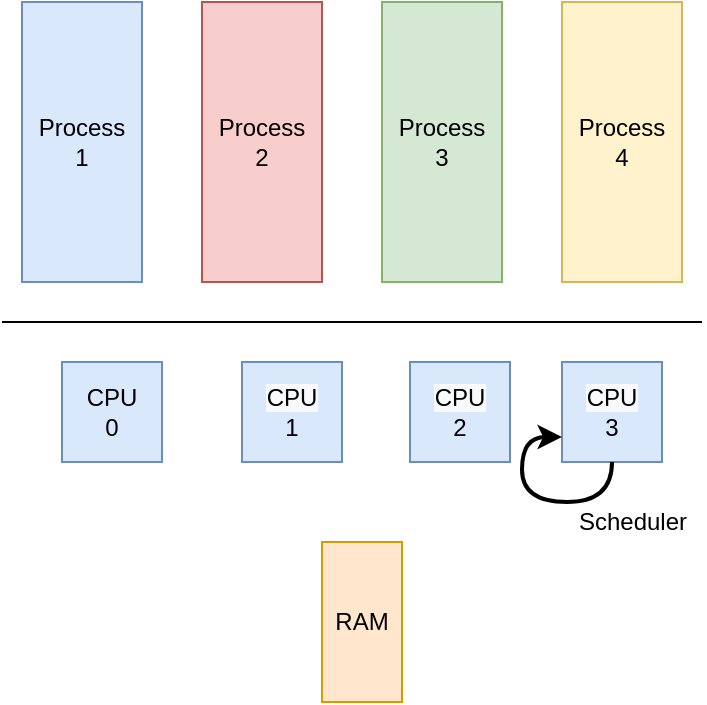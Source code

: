 <mxfile version="13.5.5" type="github">
  <diagram id="Fn6-3lm2qDSmJUuYCz5o" name="Page-1">
    <mxGraphModel dx="746" dy="1020" grid="1" gridSize="10" guides="1" tooltips="1" connect="1" arrows="1" fold="1" page="1" pageScale="1" pageWidth="827" pageHeight="1169" math="0" shadow="0">
      <root>
        <mxCell id="0" />
        <mxCell id="1" parent="0" />
        <mxCell id="86o6J1WPxmG_XpBd5tkA-1" value="Process&lt;br&gt;1" style="rounded=0;whiteSpace=wrap;html=1;fillColor=#dae8fc;strokeColor=#6c8ebf;" vertex="1" parent="1">
          <mxGeometry x="160" y="200" width="60" height="140" as="geometry" />
        </mxCell>
        <mxCell id="86o6J1WPxmG_XpBd5tkA-2" value="Process&lt;br&gt;2" style="rounded=0;whiteSpace=wrap;html=1;fillColor=#f8cecc;strokeColor=#b85450;" vertex="1" parent="1">
          <mxGeometry x="250" y="200" width="60" height="140" as="geometry" />
        </mxCell>
        <mxCell id="86o6J1WPxmG_XpBd5tkA-3" value="Process&lt;br&gt;3" style="rounded=0;whiteSpace=wrap;html=1;fillColor=#d5e8d4;strokeColor=#82b366;" vertex="1" parent="1">
          <mxGeometry x="340" y="200" width="60" height="140" as="geometry" />
        </mxCell>
        <mxCell id="86o6J1WPxmG_XpBd5tkA-4" value="Process&lt;br&gt;4" style="rounded=0;whiteSpace=wrap;html=1;fillColor=#fff2cc;strokeColor=#d6b656;" vertex="1" parent="1">
          <mxGeometry x="430" y="200" width="60" height="140" as="geometry" />
        </mxCell>
        <mxCell id="86o6J1WPxmG_XpBd5tkA-6" value="" style="endArrow=none;html=1;" edge="1" parent="1">
          <mxGeometry width="50" height="50" relative="1" as="geometry">
            <mxPoint x="150" y="360" as="sourcePoint" />
            <mxPoint x="500" y="360" as="targetPoint" />
          </mxGeometry>
        </mxCell>
        <mxCell id="86o6J1WPxmG_XpBd5tkA-7" value="CPU&lt;br&gt;0" style="rounded=0;whiteSpace=wrap;html=1;fillColor=#dae8fc;strokeColor=#6c8ebf;" vertex="1" parent="1">
          <mxGeometry x="180" y="380" width="50" height="50" as="geometry" />
        </mxCell>
        <mxCell id="86o6J1WPxmG_XpBd5tkA-8" value="&lt;span style=&quot;color: rgb(0 , 0 , 0) ; font-family: &amp;#34;helvetica&amp;#34; ; font-size: 12px ; font-style: normal ; font-weight: 400 ; letter-spacing: normal ; text-align: center ; text-indent: 0px ; text-transform: none ; word-spacing: 0px ; background-color: rgb(248 , 249 , 250) ; display: inline ; float: none&quot;&gt;CPU&lt;/span&gt;&lt;br style=&quot;color: rgb(0 , 0 , 0) ; font-family: &amp;#34;helvetica&amp;#34; ; font-size: 12px ; font-style: normal ; font-weight: 400 ; letter-spacing: normal ; text-align: center ; text-indent: 0px ; text-transform: none ; word-spacing: 0px ; background-color: rgb(248 , 249 , 250)&quot;&gt;&lt;font face=&quot;helvetica&quot;&gt;1&lt;/font&gt;" style="rounded=0;whiteSpace=wrap;html=1;fillColor=#dae8fc;strokeColor=#6c8ebf;" vertex="1" parent="1">
          <mxGeometry x="270" y="380" width="50" height="50" as="geometry" />
        </mxCell>
        <mxCell id="86o6J1WPxmG_XpBd5tkA-9" value="&lt;span style=&quot;color: rgb(0 , 0 , 0) ; font-family: &amp;#34;helvetica&amp;#34; ; font-size: 12px ; font-style: normal ; font-weight: 400 ; letter-spacing: normal ; text-align: center ; text-indent: 0px ; text-transform: none ; word-spacing: 0px ; background-color: rgb(248 , 249 , 250) ; display: inline ; float: none&quot;&gt;CPU&lt;/span&gt;&lt;br style=&quot;color: rgb(0 , 0 , 0) ; font-family: &amp;#34;helvetica&amp;#34; ; font-size: 12px ; font-style: normal ; font-weight: 400 ; letter-spacing: normal ; text-align: center ; text-indent: 0px ; text-transform: none ; word-spacing: 0px ; background-color: rgb(248 , 249 , 250)&quot;&gt;&lt;font face=&quot;helvetica&quot;&gt;2&lt;/font&gt;" style="rounded=0;whiteSpace=wrap;html=1;fillColor=#dae8fc;strokeColor=#6c8ebf;" vertex="1" parent="1">
          <mxGeometry x="354" y="380" width="50" height="50" as="geometry" />
        </mxCell>
        <mxCell id="86o6J1WPxmG_XpBd5tkA-10" value="&lt;span style=&quot;color: rgb(0 , 0 , 0) ; font-family: &amp;#34;helvetica&amp;#34; ; font-size: 12px ; font-style: normal ; font-weight: 400 ; letter-spacing: normal ; text-align: center ; text-indent: 0px ; text-transform: none ; word-spacing: 0px ; background-color: rgb(248 , 249 , 250) ; display: inline ; float: none&quot;&gt;CPU&lt;/span&gt;&lt;br style=&quot;color: rgb(0 , 0 , 0) ; font-family: &amp;#34;helvetica&amp;#34; ; font-size: 12px ; font-style: normal ; font-weight: 400 ; letter-spacing: normal ; text-align: center ; text-indent: 0px ; text-transform: none ; word-spacing: 0px ; background-color: rgb(248 , 249 , 250)&quot;&gt;&lt;font face=&quot;helvetica&quot;&gt;3&lt;/font&gt;" style="rounded=0;whiteSpace=wrap;html=1;fillColor=#dae8fc;strokeColor=#6c8ebf;" vertex="1" parent="1">
          <mxGeometry x="430" y="380" width="50" height="50" as="geometry" />
        </mxCell>
        <mxCell id="86o6J1WPxmG_XpBd5tkA-11" value="RAM" style="rounded=0;whiteSpace=wrap;html=1;fillColor=#ffe6cc;strokeColor=#d79b00;" vertex="1" parent="1">
          <mxGeometry x="310" y="470" width="40" height="80" as="geometry" />
        </mxCell>
        <mxCell id="86o6J1WPxmG_XpBd5tkA-13" style="edgeStyle=orthogonalEdgeStyle;rounded=0;orthogonalLoop=1;jettySize=auto;html=1;entryX=0;entryY=0.75;entryDx=0;entryDy=0;curved=1;exitX=0.5;exitY=1;exitDx=0;exitDy=0;strokeWidth=2;" edge="1" parent="1" source="86o6J1WPxmG_XpBd5tkA-10" target="86o6J1WPxmG_XpBd5tkA-10">
          <mxGeometry relative="1" as="geometry">
            <Array as="points">
              <mxPoint x="455" y="450" />
              <mxPoint x="410" y="450" />
              <mxPoint x="410" y="418" />
            </Array>
          </mxGeometry>
        </mxCell>
        <mxCell id="86o6J1WPxmG_XpBd5tkA-14" value="Scheduler" style="text;html=1;align=center;verticalAlign=middle;resizable=0;points=[];autosize=1;" vertex="1" parent="1">
          <mxGeometry x="430" y="450" width="70" height="20" as="geometry" />
        </mxCell>
      </root>
    </mxGraphModel>
  </diagram>
</mxfile>
